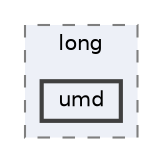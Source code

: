 digraph "umd"
{
 // INTERACTIVE_SVG=YES
 // LATEX_PDF_SIZE
  bgcolor="transparent";
  edge [fontname=Helvetica,fontsize=10,labelfontname=Helvetica,labelfontsize=10];
  node [fontname=Helvetica,fontsize=10,shape=box,height=0.2,width=0.4];
  compound=true
  subgraph clusterdir_173ace8e22312f0b95e09949ac0050d3 {
    graph [ bgcolor="#edf0f7", pencolor="grey50", label="long", fontname=Helvetica,fontsize=10 style="filled,dashed", URL="dir_173ace8e22312f0b95e09949ac0050d3.html",tooltip=""]
  dir_319db4544b799ff28ba8ff88872b50b9 [label="umd", fillcolor="#edf0f7", color="grey25", style="filled,bold", URL="dir_319db4544b799ff28ba8ff88872b50b9.html",tooltip=""];
  }
}
